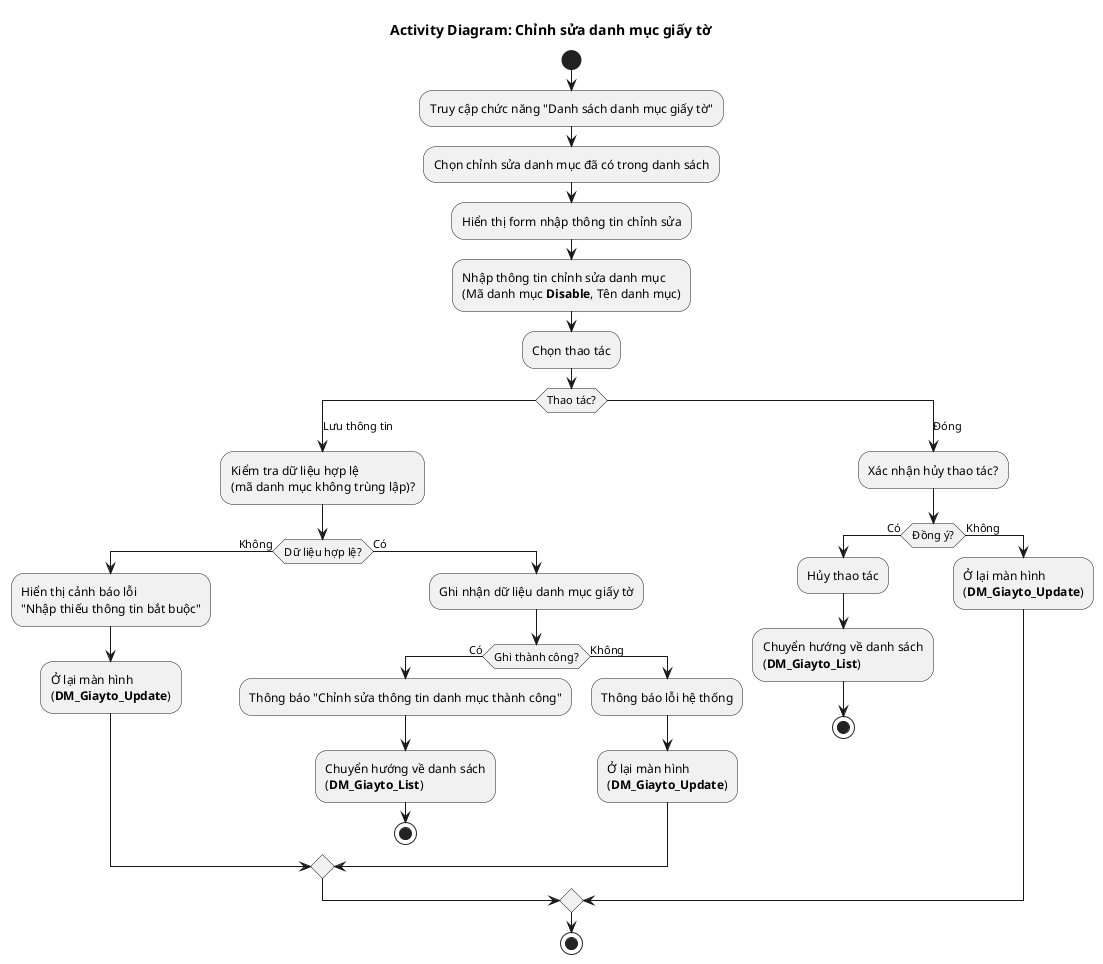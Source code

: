 @startuml DM_Giayto_Update
!pragma layout smetana
title Activity Diagram: Chỉnh sửa danh mục giấy tờ
start
:Truy cập chức năng "Danh sách danh mục giấy tờ";
:Chọn chỉnh sửa danh mục đã có trong danh sách;
:Hiển thị form nhập thông tin chỉnh sửa;
:Nhập thông tin chỉnh sửa danh mục\n(Mã danh mục **Disable**, Tên danh mục);
:Chọn thao tác;
switch (Thao tác?)
  case (Lưu thông tin)
    :Kiểm tra dữ liệu hợp lệ\n(mã danh mục không trùng lập)?;
    if (Dữ liệu hợp lệ?) then (Không)
      :Hiển thị cảnh báo lỗi\n"Nhập thiếu thông tin bắt buộc";
      :Ở lại màn hình\n(**DM_Giayto_Update**);
    else (Có)
      :Ghi nhận dữ liệu danh mục giấy tờ;
      if (Ghi thành công?) then (Có)
        :Thông báo "Chỉnh sửa thông tin danh mục thành công";
        :Chuyển hướng về danh sách\n(**DM_Giayto_List**);
        stop
      else (Không)
        :Thông báo lỗi hệ thống;
        :Ở lại màn hình\n(**DM_Giayto_Update**);
      endif
    endif
  case (Đóng)
    :Xác nhận hủy thao tác?;
    if (Đồng ý?) then (Có)
      :Hủy thao tác;
      :Chuyển hướng về danh sách\n(**DM_Giayto_List**);
      stop
    else (Không)
      :Ở lại màn hình\n(**DM_Giayto_Update**);
    endif
endswitch

stop
@enduml
